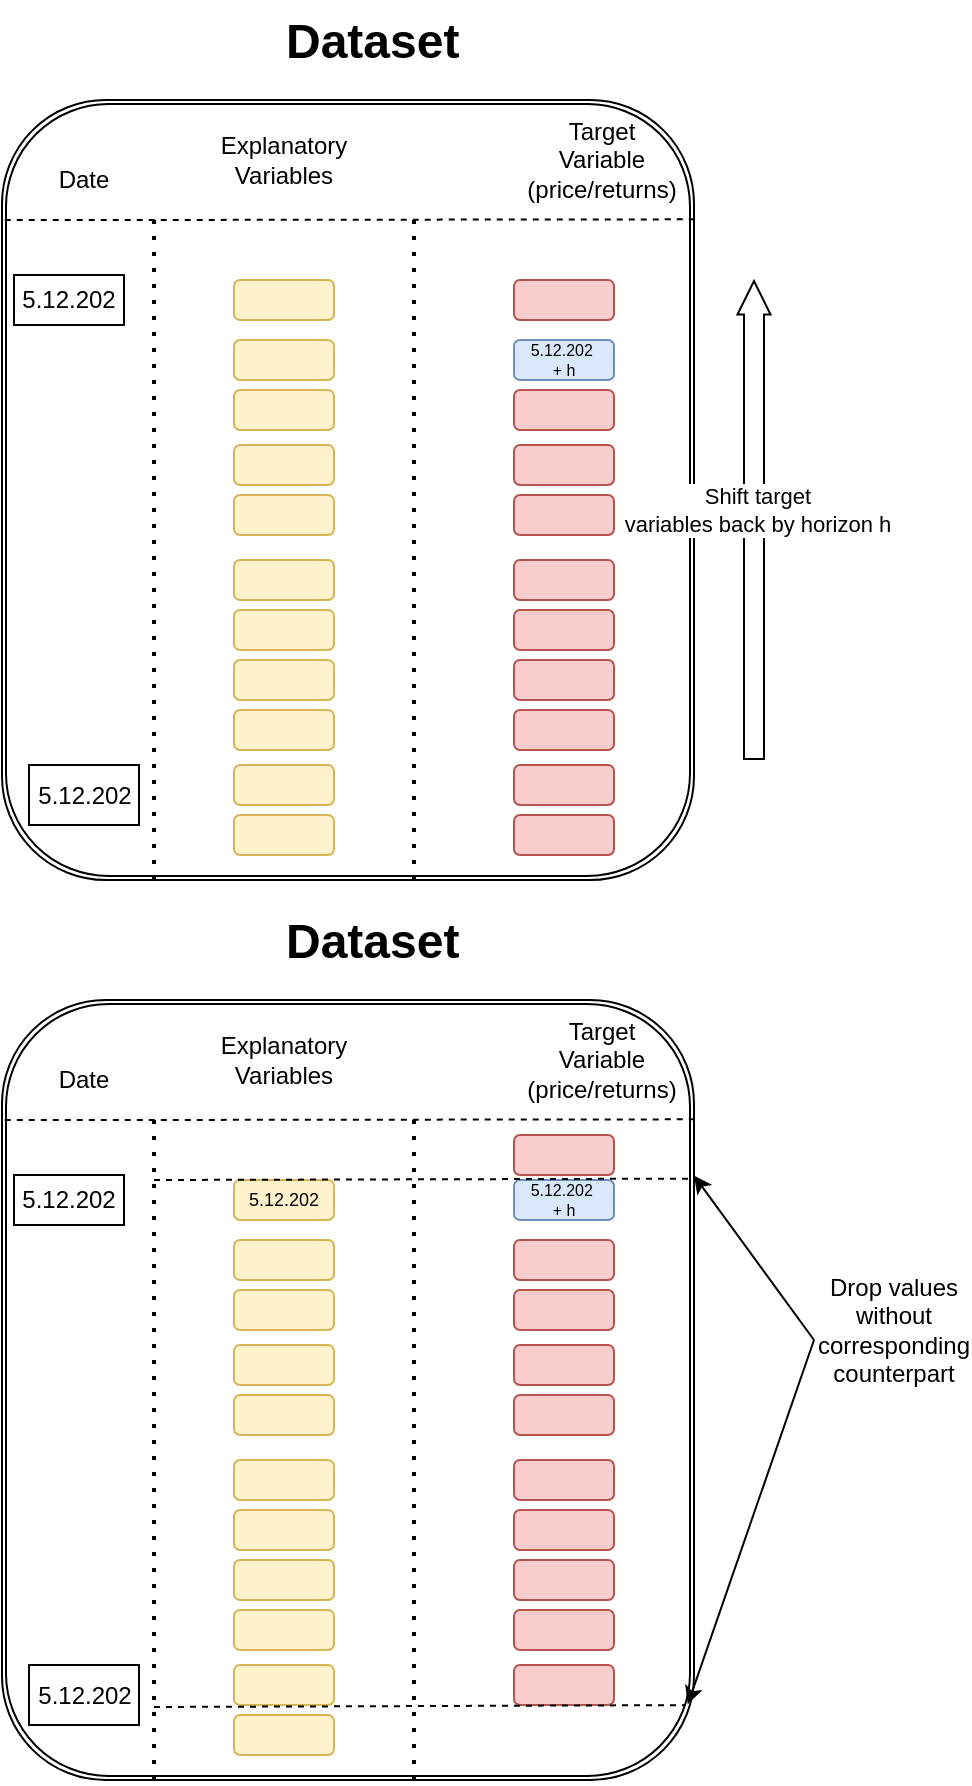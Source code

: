 <mxfile version="26.0.14">
  <diagram name="Page-1" id="5nDQ3-5kwlGx4CkTxEof">
    <mxGraphModel dx="989" dy="532" grid="1" gridSize="10" guides="1" tooltips="1" connect="1" arrows="1" fold="1" page="1" pageScale="1" pageWidth="827" pageHeight="1169" math="0" shadow="0">
      <root>
        <mxCell id="0" />
        <mxCell id="1" parent="0" />
        <mxCell id="mpY6lQqM4wgo8zhRleDN-1" value="" style="shape=ext;double=1;rounded=1;whiteSpace=wrap;html=1;" vertex="1" parent="1">
          <mxGeometry x="114" y="100" width="346" height="390" as="geometry" />
        </mxCell>
        <mxCell id="mpY6lQqM4wgo8zhRleDN-2" value="&lt;h1 style=&quot;margin-top: 0px;&quot;&gt;Dataset&lt;/h1&gt;" style="text;html=1;whiteSpace=wrap;overflow=hidden;rounded=0;" vertex="1" parent="1">
          <mxGeometry x="254" y="50" width="96" height="40" as="geometry" />
        </mxCell>
        <mxCell id="mpY6lQqM4wgo8zhRleDN-3" value="" style="endArrow=none;dashed=1;html=1;rounded=0;exitX=0.004;exitY=0.154;exitDx=0;exitDy=0;exitPerimeter=0;entryX=1;entryY=0.153;entryDx=0;entryDy=0;entryPerimeter=0;" edge="1" parent="1" source="mpY6lQqM4wgo8zhRleDN-1" target="mpY6lQqM4wgo8zhRleDN-1">
          <mxGeometry width="50" height="50" relative="1" as="geometry">
            <mxPoint x="360" y="270" as="sourcePoint" />
            <mxPoint x="410" y="220" as="targetPoint" />
          </mxGeometry>
        </mxCell>
        <mxCell id="mpY6lQqM4wgo8zhRleDN-4" value="Explanatory Variables" style="text;html=1;align=center;verticalAlign=middle;whiteSpace=wrap;rounded=0;fillColor=none;" vertex="1" parent="1">
          <mxGeometry x="220" y="110" width="70" height="40" as="geometry" />
        </mxCell>
        <mxCell id="mpY6lQqM4wgo8zhRleDN-5" value="Target Variable (price/returns&lt;span style=&quot;background-color: transparent; color: light-dark(rgb(0, 0, 0), rgb(255, 255, 255));&quot;&gt;)&lt;/span&gt;" style="text;html=1;align=center;verticalAlign=middle;whiteSpace=wrap;rounded=0;fillColor=none;" vertex="1" parent="1">
          <mxGeometry x="379" y="110" width="70" height="40" as="geometry" />
        </mxCell>
        <mxCell id="mpY6lQqM4wgo8zhRleDN-7" value="" style="endArrow=none;dashed=1;html=1;dashPattern=1 3;strokeWidth=2;rounded=0;" edge="1" parent="1">
          <mxGeometry width="50" height="50" relative="1" as="geometry">
            <mxPoint x="320" y="490" as="sourcePoint" />
            <mxPoint x="320" y="160" as="targetPoint" />
          </mxGeometry>
        </mxCell>
        <mxCell id="mpY6lQqM4wgo8zhRleDN-9" value="" style="endArrow=none;dashed=1;html=1;dashPattern=1 3;strokeWidth=2;rounded=0;" edge="1" parent="1">
          <mxGeometry width="50" height="50" relative="1" as="geometry">
            <mxPoint x="190" y="490" as="sourcePoint" />
            <mxPoint x="190" y="160" as="targetPoint" />
          </mxGeometry>
        </mxCell>
        <mxCell id="mpY6lQqM4wgo8zhRleDN-10" value="Date" style="text;html=1;align=center;verticalAlign=middle;whiteSpace=wrap;rounded=0;" vertex="1" parent="1">
          <mxGeometry x="120" y="120" width="70" height="40" as="geometry" />
        </mxCell>
        <mxCell id="mpY6lQqM4wgo8zhRleDN-11" value="5.12.202" style="text;html=1;align=center;verticalAlign=middle;whiteSpace=wrap;rounded=0;strokeColor=default;strokeWidth=1;" vertex="1" parent="1">
          <mxGeometry x="120" y="187.5" width="55" height="25" as="geometry" />
        </mxCell>
        <mxCell id="mpY6lQqM4wgo8zhRleDN-12" value="5.12.202" style="text;html=1;align=center;verticalAlign=middle;whiteSpace=wrap;rounded=0;strokeColor=default;" vertex="1" parent="1">
          <mxGeometry x="127.5" y="432.5" width="55" height="30" as="geometry" />
        </mxCell>
        <mxCell id="mpY6lQqM4wgo8zhRleDN-14" value="" style="rounded=1;whiteSpace=wrap;html=1;fillColor=#fff2cc;strokeColor=#d6b656;" vertex="1" parent="1">
          <mxGeometry x="230" y="190" width="50" height="20" as="geometry" />
        </mxCell>
        <mxCell id="mpY6lQqM4wgo8zhRleDN-15" value="" style="rounded=1;whiteSpace=wrap;html=1;fillColor=#fff2cc;strokeColor=#d6b656;" vertex="1" parent="1">
          <mxGeometry x="230" y="220" width="50" height="20" as="geometry" />
        </mxCell>
        <mxCell id="mpY6lQqM4wgo8zhRleDN-16" value="" style="rounded=1;whiteSpace=wrap;html=1;fillColor=#fff2cc;strokeColor=#d6b656;" vertex="1" parent="1">
          <mxGeometry x="230" y="245" width="50" height="20" as="geometry" />
        </mxCell>
        <mxCell id="mpY6lQqM4wgo8zhRleDN-17" value="" style="rounded=1;whiteSpace=wrap;html=1;fillColor=#fff2cc;strokeColor=#d6b656;" vertex="1" parent="1">
          <mxGeometry x="230" y="272.5" width="50" height="20" as="geometry" />
        </mxCell>
        <mxCell id="mpY6lQqM4wgo8zhRleDN-18" value="" style="rounded=1;whiteSpace=wrap;html=1;fillColor=#fff2cc;strokeColor=#d6b656;" vertex="1" parent="1">
          <mxGeometry x="230" y="297.5" width="50" height="20" as="geometry" />
        </mxCell>
        <mxCell id="mpY6lQqM4wgo8zhRleDN-19" value="" style="rounded=1;whiteSpace=wrap;html=1;fillColor=#fff2cc;strokeColor=#d6b656;" vertex="1" parent="1">
          <mxGeometry x="230" y="330" width="50" height="20" as="geometry" />
        </mxCell>
        <mxCell id="mpY6lQqM4wgo8zhRleDN-20" value="" style="rounded=1;whiteSpace=wrap;html=1;fillColor=#fff2cc;strokeColor=#d6b656;" vertex="1" parent="1">
          <mxGeometry x="230" y="355" width="50" height="20" as="geometry" />
        </mxCell>
        <mxCell id="mpY6lQqM4wgo8zhRleDN-21" value="" style="rounded=1;whiteSpace=wrap;html=1;fillColor=#fff2cc;strokeColor=#d6b656;" vertex="1" parent="1">
          <mxGeometry x="230" y="380" width="50" height="20" as="geometry" />
        </mxCell>
        <mxCell id="mpY6lQqM4wgo8zhRleDN-22" value="" style="rounded=1;whiteSpace=wrap;html=1;fillColor=#fff2cc;strokeColor=#d6b656;" vertex="1" parent="1">
          <mxGeometry x="230" y="405" width="50" height="20" as="geometry" />
        </mxCell>
        <mxCell id="mpY6lQqM4wgo8zhRleDN-23" value="" style="rounded=1;whiteSpace=wrap;html=1;fillColor=#fff2cc;strokeColor=#d6b656;" vertex="1" parent="1">
          <mxGeometry x="230" y="432.5" width="50" height="20" as="geometry" />
        </mxCell>
        <mxCell id="mpY6lQqM4wgo8zhRleDN-24" value="" style="rounded=1;whiteSpace=wrap;html=1;fillColor=#fff2cc;strokeColor=#d6b656;" vertex="1" parent="1">
          <mxGeometry x="230" y="457.5" width="50" height="20" as="geometry" />
        </mxCell>
        <mxCell id="mpY6lQqM4wgo8zhRleDN-43" value="" style="shape=flexArrow;endArrow=classic;html=1;rounded=0;endWidth=5.517;endSize=5.262;" edge="1" parent="1">
          <mxGeometry width="50" height="50" relative="1" as="geometry">
            <mxPoint x="490" y="430" as="sourcePoint" />
            <mxPoint x="490" y="190" as="targetPoint" />
          </mxGeometry>
        </mxCell>
        <mxCell id="mpY6lQqM4wgo8zhRleDN-44" value="Shift target&amp;nbsp;&lt;div&gt;variables back by horizon h&amp;nbsp;&lt;/div&gt;" style="edgeLabel;html=1;align=center;verticalAlign=middle;resizable=0;points=[];" vertex="1" connectable="0" parent="mpY6lQqM4wgo8zhRleDN-43">
          <mxGeometry x="-0.592" y="-3" relative="1" as="geometry">
            <mxPoint y="-76" as="offset" />
          </mxGeometry>
        </mxCell>
        <mxCell id="mpY6lQqM4wgo8zhRleDN-94" value="" style="rounded=1;whiteSpace=wrap;html=1;fillColor=#f8cecc;strokeColor=#b85450;" vertex="1" parent="1">
          <mxGeometry x="370" y="190" width="50" height="20" as="geometry" />
        </mxCell>
        <mxCell id="mpY6lQqM4wgo8zhRleDN-96" value="" style="rounded=1;whiteSpace=wrap;html=1;fillColor=#f8cecc;strokeColor=#b85450;" vertex="1" parent="1">
          <mxGeometry x="370" y="245" width="50" height="20" as="geometry" />
        </mxCell>
        <mxCell id="mpY6lQqM4wgo8zhRleDN-97" value="" style="rounded=1;whiteSpace=wrap;html=1;fillColor=#f8cecc;strokeColor=#b85450;" vertex="1" parent="1">
          <mxGeometry x="370" y="272.5" width="50" height="20" as="geometry" />
        </mxCell>
        <mxCell id="mpY6lQqM4wgo8zhRleDN-98" value="" style="rounded=1;whiteSpace=wrap;html=1;fillColor=#f8cecc;strokeColor=#b85450;" vertex="1" parent="1">
          <mxGeometry x="370" y="297.5" width="50" height="20" as="geometry" />
        </mxCell>
        <mxCell id="mpY6lQqM4wgo8zhRleDN-99" value="" style="rounded=1;whiteSpace=wrap;html=1;fillColor=#f8cecc;strokeColor=#b85450;" vertex="1" parent="1">
          <mxGeometry x="370" y="330" width="50" height="20" as="geometry" />
        </mxCell>
        <mxCell id="mpY6lQqM4wgo8zhRleDN-100" value="" style="rounded=1;whiteSpace=wrap;html=1;fillColor=#f8cecc;strokeColor=#b85450;" vertex="1" parent="1">
          <mxGeometry x="370" y="355" width="50" height="20" as="geometry" />
        </mxCell>
        <mxCell id="mpY6lQqM4wgo8zhRleDN-101" value="" style="rounded=1;whiteSpace=wrap;html=1;fillColor=#f8cecc;strokeColor=#b85450;" vertex="1" parent="1">
          <mxGeometry x="370" y="380" width="50" height="20" as="geometry" />
        </mxCell>
        <mxCell id="mpY6lQqM4wgo8zhRleDN-102" value="" style="rounded=1;whiteSpace=wrap;html=1;fillColor=#f8cecc;strokeColor=#b85450;" vertex="1" parent="1">
          <mxGeometry x="370" y="405" width="50" height="20" as="geometry" />
        </mxCell>
        <mxCell id="mpY6lQqM4wgo8zhRleDN-103" value="" style="rounded=1;whiteSpace=wrap;html=1;fillColor=#f8cecc;strokeColor=#b85450;" vertex="1" parent="1">
          <mxGeometry x="370" y="432.5" width="50" height="20" as="geometry" />
        </mxCell>
        <mxCell id="mpY6lQqM4wgo8zhRleDN-104" value="" style="rounded=1;whiteSpace=wrap;html=1;fillColor=#f8cecc;strokeColor=#b85450;" vertex="1" parent="1">
          <mxGeometry x="370" y="457.5" width="50" height="20" as="geometry" />
        </mxCell>
        <mxCell id="mpY6lQqM4wgo8zhRleDN-105" value="" style="shape=ext;double=1;rounded=1;whiteSpace=wrap;html=1;" vertex="1" parent="1">
          <mxGeometry x="114" y="550" width="346" height="390" as="geometry" />
        </mxCell>
        <mxCell id="mpY6lQqM4wgo8zhRleDN-106" value="&lt;h1 style=&quot;margin-top: 0px;&quot;&gt;Dataset&lt;/h1&gt;" style="text;html=1;whiteSpace=wrap;overflow=hidden;rounded=0;" vertex="1" parent="1">
          <mxGeometry x="254" y="500" width="96" height="40" as="geometry" />
        </mxCell>
        <mxCell id="mpY6lQqM4wgo8zhRleDN-107" value="" style="endArrow=none;dashed=1;html=1;rounded=0;exitX=0.004;exitY=0.154;exitDx=0;exitDy=0;exitPerimeter=0;entryX=1;entryY=0.153;entryDx=0;entryDy=0;entryPerimeter=0;" edge="1" source="mpY6lQqM4wgo8zhRleDN-105" target="mpY6lQqM4wgo8zhRleDN-105" parent="1">
          <mxGeometry width="50" height="50" relative="1" as="geometry">
            <mxPoint x="360" y="720" as="sourcePoint" />
            <mxPoint x="410" y="670" as="targetPoint" />
          </mxGeometry>
        </mxCell>
        <mxCell id="mpY6lQqM4wgo8zhRleDN-108" value="Explanatory Variables" style="text;html=1;align=center;verticalAlign=middle;whiteSpace=wrap;rounded=0;fillColor=none;" vertex="1" parent="1">
          <mxGeometry x="220" y="560" width="70" height="40" as="geometry" />
        </mxCell>
        <mxCell id="mpY6lQqM4wgo8zhRleDN-109" value="Target Variable (price/returns&lt;span style=&quot;background-color: transparent; color: light-dark(rgb(0, 0, 0), rgb(255, 255, 255));&quot;&gt;)&lt;/span&gt;" style="text;html=1;align=center;verticalAlign=middle;whiteSpace=wrap;rounded=0;fillColor=none;" vertex="1" parent="1">
          <mxGeometry x="379" y="560" width="70" height="40" as="geometry" />
        </mxCell>
        <mxCell id="mpY6lQqM4wgo8zhRleDN-110" value="" style="endArrow=none;dashed=1;html=1;dashPattern=1 3;strokeWidth=2;rounded=0;" edge="1" parent="1">
          <mxGeometry width="50" height="50" relative="1" as="geometry">
            <mxPoint x="320" y="940" as="sourcePoint" />
            <mxPoint x="320" y="610" as="targetPoint" />
          </mxGeometry>
        </mxCell>
        <mxCell id="mpY6lQqM4wgo8zhRleDN-111" value="" style="endArrow=none;dashed=1;html=1;dashPattern=1 3;strokeWidth=2;rounded=0;" edge="1" parent="1">
          <mxGeometry width="50" height="50" relative="1" as="geometry">
            <mxPoint x="190" y="940" as="sourcePoint" />
            <mxPoint x="190" y="610" as="targetPoint" />
          </mxGeometry>
        </mxCell>
        <mxCell id="mpY6lQqM4wgo8zhRleDN-112" value="Date" style="text;html=1;align=center;verticalAlign=middle;whiteSpace=wrap;rounded=0;" vertex="1" parent="1">
          <mxGeometry x="120" y="570" width="70" height="40" as="geometry" />
        </mxCell>
        <mxCell id="mpY6lQqM4wgo8zhRleDN-113" value="5.12.202" style="text;html=1;align=center;verticalAlign=middle;whiteSpace=wrap;rounded=0;strokeColor=default;strokeWidth=1;" vertex="1" parent="1">
          <mxGeometry x="120" y="637.5" width="55" height="25" as="geometry" />
        </mxCell>
        <mxCell id="mpY6lQqM4wgo8zhRleDN-114" value="5.12.202" style="text;html=1;align=center;verticalAlign=middle;whiteSpace=wrap;rounded=0;strokeColor=default;" vertex="1" parent="1">
          <mxGeometry x="127.5" y="882.5" width="55" height="30" as="geometry" />
        </mxCell>
        <mxCell id="mpY6lQqM4wgo8zhRleDN-115" value="5.12.202" style="rounded=1;whiteSpace=wrap;html=1;fillColor=#fff2cc;strokeColor=#d6b656;fontSize=9;" vertex="1" parent="1">
          <mxGeometry x="230" y="640" width="50" height="20" as="geometry" />
        </mxCell>
        <mxCell id="mpY6lQqM4wgo8zhRleDN-116" value="" style="rounded=1;whiteSpace=wrap;html=1;fillColor=#fff2cc;strokeColor=#d6b656;" vertex="1" parent="1">
          <mxGeometry x="230" y="670" width="50" height="20" as="geometry" />
        </mxCell>
        <mxCell id="mpY6lQqM4wgo8zhRleDN-117" value="" style="rounded=1;whiteSpace=wrap;html=1;fillColor=#fff2cc;strokeColor=#d6b656;" vertex="1" parent="1">
          <mxGeometry x="230" y="695" width="50" height="20" as="geometry" />
        </mxCell>
        <mxCell id="mpY6lQqM4wgo8zhRleDN-118" value="" style="rounded=1;whiteSpace=wrap;html=1;fillColor=#fff2cc;strokeColor=#d6b656;" vertex="1" parent="1">
          <mxGeometry x="230" y="722.5" width="50" height="20" as="geometry" />
        </mxCell>
        <mxCell id="mpY6lQqM4wgo8zhRleDN-119" value="" style="rounded=1;whiteSpace=wrap;html=1;fillColor=#fff2cc;strokeColor=#d6b656;" vertex="1" parent="1">
          <mxGeometry x="230" y="747.5" width="50" height="20" as="geometry" />
        </mxCell>
        <mxCell id="mpY6lQqM4wgo8zhRleDN-120" value="" style="rounded=1;whiteSpace=wrap;html=1;fillColor=#fff2cc;strokeColor=#d6b656;" vertex="1" parent="1">
          <mxGeometry x="230" y="780" width="50" height="20" as="geometry" />
        </mxCell>
        <mxCell id="mpY6lQqM4wgo8zhRleDN-121" value="" style="rounded=1;whiteSpace=wrap;html=1;fillColor=#fff2cc;strokeColor=#d6b656;" vertex="1" parent="1">
          <mxGeometry x="230" y="805" width="50" height="20" as="geometry" />
        </mxCell>
        <mxCell id="mpY6lQqM4wgo8zhRleDN-122" value="" style="rounded=1;whiteSpace=wrap;html=1;fillColor=#fff2cc;strokeColor=#d6b656;" vertex="1" parent="1">
          <mxGeometry x="230" y="830" width="50" height="20" as="geometry" />
        </mxCell>
        <mxCell id="mpY6lQqM4wgo8zhRleDN-123" value="" style="rounded=1;whiteSpace=wrap;html=1;fillColor=#fff2cc;strokeColor=#d6b656;" vertex="1" parent="1">
          <mxGeometry x="230" y="855" width="50" height="20" as="geometry" />
        </mxCell>
        <mxCell id="mpY6lQqM4wgo8zhRleDN-124" value="" style="rounded=1;whiteSpace=wrap;html=1;fillColor=#fff2cc;strokeColor=#d6b656;" vertex="1" parent="1">
          <mxGeometry x="230" y="882.5" width="50" height="20" as="geometry" />
        </mxCell>
        <mxCell id="mpY6lQqM4wgo8zhRleDN-125" value="" style="rounded=1;whiteSpace=wrap;html=1;fillColor=#fff2cc;strokeColor=#d6b656;" vertex="1" parent="1">
          <mxGeometry x="230" y="907.5" width="50" height="20" as="geometry" />
        </mxCell>
        <mxCell id="mpY6lQqM4wgo8zhRleDN-128" value="&lt;span&gt;5.12.202&amp;nbsp;&lt;/span&gt;&lt;div&gt;&lt;span&gt;+ h&lt;/span&gt;&lt;/div&gt;" style="rounded=1;whiteSpace=wrap;html=1;fillColor=#dae8fc;strokeColor=#6c8ebf;fontSize=8;" vertex="1" parent="1">
          <mxGeometry x="370" y="640" width="50" height="20" as="geometry" />
        </mxCell>
        <mxCell id="mpY6lQqM4wgo8zhRleDN-129" value="" style="rounded=1;whiteSpace=wrap;html=1;fillColor=#f8cecc;strokeColor=#b85450;" vertex="1" parent="1">
          <mxGeometry x="370" y="670" width="50" height="20" as="geometry" />
        </mxCell>
        <mxCell id="mpY6lQqM4wgo8zhRleDN-130" value="" style="rounded=1;whiteSpace=wrap;html=1;fillColor=#f8cecc;strokeColor=#b85450;" vertex="1" parent="1">
          <mxGeometry x="370" y="695" width="50" height="20" as="geometry" />
        </mxCell>
        <mxCell id="mpY6lQqM4wgo8zhRleDN-131" value="" style="rounded=1;whiteSpace=wrap;html=1;fillColor=#f8cecc;strokeColor=#b85450;" vertex="1" parent="1">
          <mxGeometry x="370" y="722.5" width="50" height="20" as="geometry" />
        </mxCell>
        <mxCell id="mpY6lQqM4wgo8zhRleDN-132" value="" style="rounded=1;whiteSpace=wrap;html=1;fillColor=#f8cecc;strokeColor=#b85450;" vertex="1" parent="1">
          <mxGeometry x="370" y="747.5" width="50" height="20" as="geometry" />
        </mxCell>
        <mxCell id="mpY6lQqM4wgo8zhRleDN-133" value="" style="rounded=1;whiteSpace=wrap;html=1;fillColor=#f8cecc;strokeColor=#b85450;" vertex="1" parent="1">
          <mxGeometry x="370" y="780" width="50" height="20" as="geometry" />
        </mxCell>
        <mxCell id="mpY6lQqM4wgo8zhRleDN-134" value="" style="rounded=1;whiteSpace=wrap;html=1;fillColor=#f8cecc;strokeColor=#b85450;" vertex="1" parent="1">
          <mxGeometry x="370" y="805" width="50" height="20" as="geometry" />
        </mxCell>
        <mxCell id="mpY6lQqM4wgo8zhRleDN-135" value="" style="rounded=1;whiteSpace=wrap;html=1;fillColor=#f8cecc;strokeColor=#b85450;" vertex="1" parent="1">
          <mxGeometry x="370" y="830" width="50" height="20" as="geometry" />
        </mxCell>
        <mxCell id="mpY6lQqM4wgo8zhRleDN-136" value="" style="rounded=1;whiteSpace=wrap;html=1;fillColor=#f8cecc;strokeColor=#b85450;" vertex="1" parent="1">
          <mxGeometry x="370" y="855" width="50" height="20" as="geometry" />
        </mxCell>
        <mxCell id="mpY6lQqM4wgo8zhRleDN-137" value="" style="rounded=1;whiteSpace=wrap;html=1;fillColor=#f8cecc;strokeColor=#b85450;" vertex="1" parent="1">
          <mxGeometry x="370" y="882.5" width="50" height="20" as="geometry" />
        </mxCell>
        <mxCell id="mpY6lQqM4wgo8zhRleDN-138" value="" style="rounded=1;whiteSpace=wrap;html=1;fillColor=#f8cecc;strokeColor=#b85450;" vertex="1" parent="1">
          <mxGeometry x="370" y="617.5" width="50" height="20" as="geometry" />
        </mxCell>
        <mxCell id="mpY6lQqM4wgo8zhRleDN-140" value="&lt;span&gt;5.12.202&amp;nbsp;&lt;/span&gt;&lt;div&gt;&lt;span&gt;+ h&lt;/span&gt;&lt;/div&gt;" style="rounded=1;whiteSpace=wrap;html=1;fillColor=#dae8fc;strokeColor=#6c8ebf;fontSize=8;" vertex="1" parent="1">
          <mxGeometry x="370" y="220" width="50" height="20" as="geometry" />
        </mxCell>
        <mxCell id="mpY6lQqM4wgo8zhRleDN-143" value="" style="endArrow=none;dashed=1;html=1;rounded=0;entryX=1.002;entryY=0.229;entryDx=0;entryDy=0;entryPerimeter=0;" edge="1" parent="1" target="mpY6lQqM4wgo8zhRleDN-105">
          <mxGeometry width="50" height="50" relative="1" as="geometry">
            <mxPoint x="190" y="640" as="sourcePoint" />
            <mxPoint x="360" y="730" as="targetPoint" />
          </mxGeometry>
        </mxCell>
        <mxCell id="mpY6lQqM4wgo8zhRleDN-144" value="" style="endArrow=none;dashed=1;html=1;rounded=0;entryX=0.987;entryY=0.904;entryDx=0;entryDy=0;entryPerimeter=0;" edge="1" parent="1" target="mpY6lQqM4wgo8zhRleDN-105">
          <mxGeometry width="50" height="50" relative="1" as="geometry">
            <mxPoint x="190" y="903.5" as="sourcePoint" />
            <mxPoint x="461" y="902.5" as="targetPoint" />
          </mxGeometry>
        </mxCell>
        <mxCell id="mpY6lQqM4wgo8zhRleDN-145" value="" style="endArrow=classic;html=1;rounded=0;entryX=1;entryY=0.225;entryDx=0;entryDy=0;entryPerimeter=0;" edge="1" parent="1" target="mpY6lQqM4wgo8zhRleDN-105">
          <mxGeometry width="50" height="50" relative="1" as="geometry">
            <mxPoint x="520" y="720" as="sourcePoint" />
            <mxPoint x="330" y="650" as="targetPoint" />
          </mxGeometry>
        </mxCell>
        <mxCell id="mpY6lQqM4wgo8zhRleDN-146" value="" style="endArrow=classic;html=1;rounded=0;entryX=0.991;entryY=0.903;entryDx=0;entryDy=0;entryPerimeter=0;" edge="1" parent="1" target="mpY6lQqM4wgo8zhRleDN-105">
          <mxGeometry width="50" height="50" relative="1" as="geometry">
            <mxPoint x="520" y="720" as="sourcePoint" />
            <mxPoint x="500" y="774" as="targetPoint" />
          </mxGeometry>
        </mxCell>
        <mxCell id="mpY6lQqM4wgo8zhRleDN-147" value="Drop values without corresponding counterpart" style="text;html=1;align=center;verticalAlign=middle;whiteSpace=wrap;rounded=0;" vertex="1" parent="1">
          <mxGeometry x="530" y="700" width="60" height="30" as="geometry" />
        </mxCell>
      </root>
    </mxGraphModel>
  </diagram>
</mxfile>
